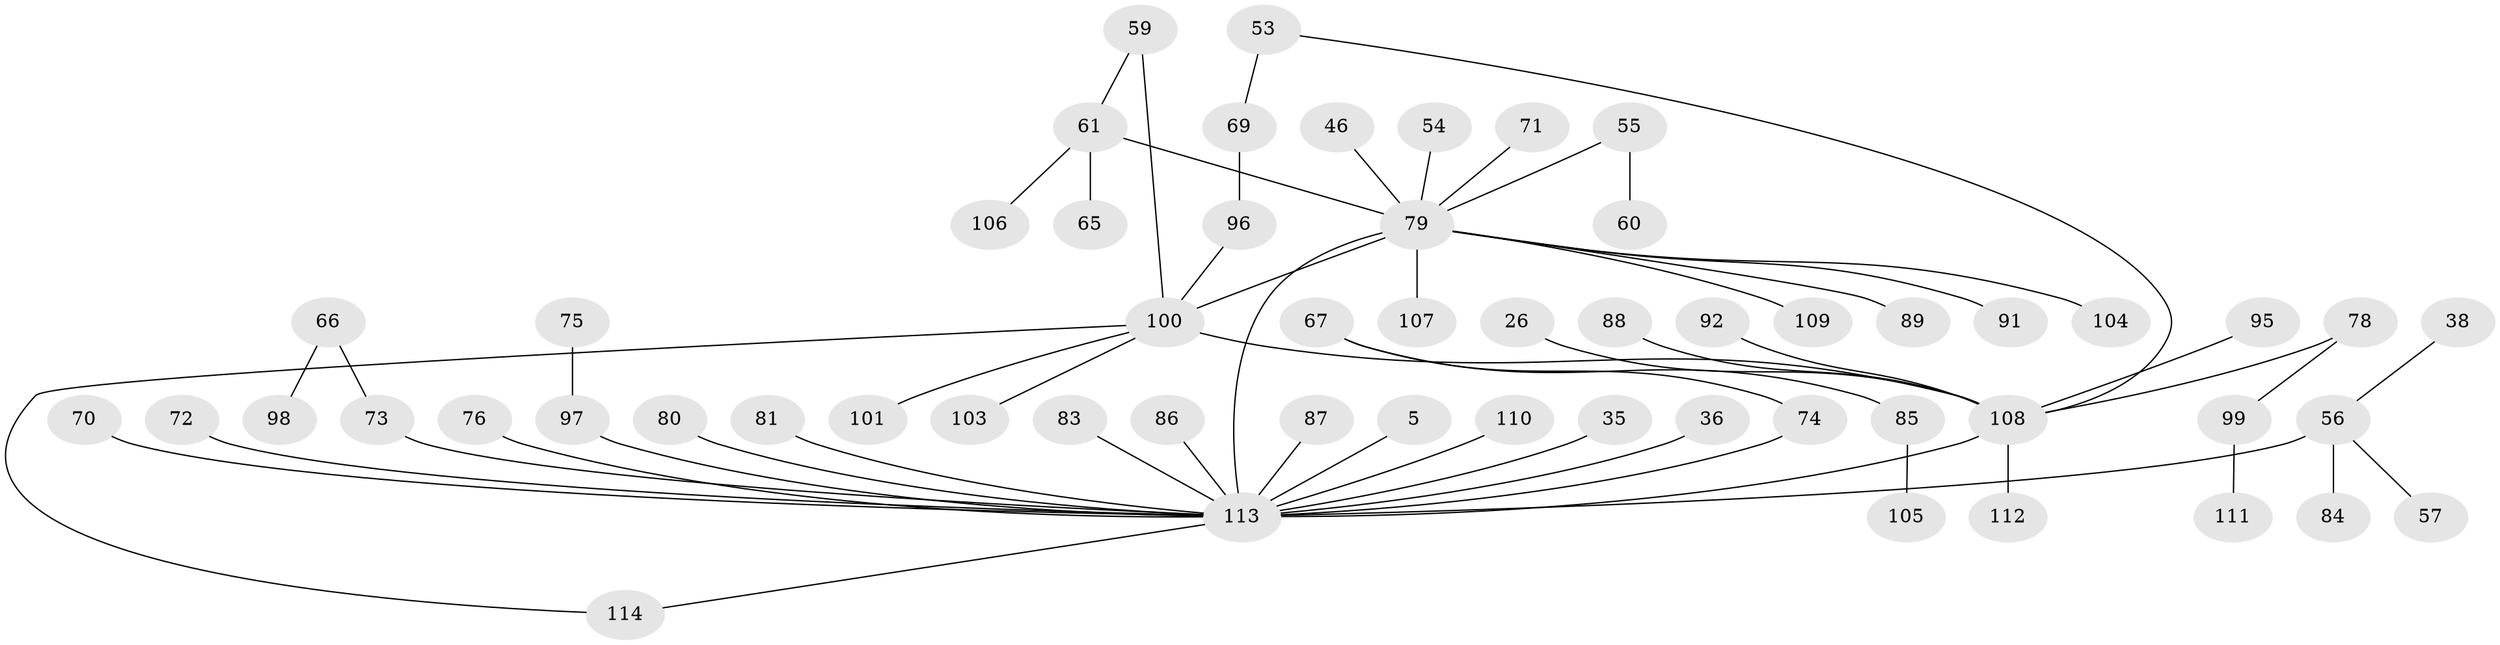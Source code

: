 // original degree distribution, {4: 0.07894736842105263, 7: 0.008771929824561403, 6: 0.043859649122807015, 1: 0.39473684210526316, 2: 0.3333333333333333, 3: 0.12280701754385964, 5: 0.017543859649122806}
// Generated by graph-tools (version 1.1) at 2025/42/03/09/25 04:42:24]
// undirected, 57 vertices, 60 edges
graph export_dot {
graph [start="1"]
  node [color=gray90,style=filled];
  5;
  26;
  35;
  36;
  38;
  46;
  53;
  54;
  55;
  56 [super="+33+34+12"];
  57;
  59;
  60;
  61 [super="+58"];
  65;
  66;
  67;
  69;
  70 [super="+32"];
  71;
  72;
  73 [super="+27"];
  74 [super="+24"];
  75;
  76;
  78 [super="+64+68"];
  79 [super="+63+77"];
  80;
  81;
  83 [super="+42"];
  84;
  85;
  86;
  87;
  88;
  89;
  91;
  92 [super="+51"];
  95 [super="+50"];
  96;
  97 [super="+62"];
  98;
  99;
  100 [super="+25+37+94+93"];
  101;
  103;
  104;
  105;
  106;
  107 [super="+44"];
  108 [super="+40"];
  109;
  110;
  111;
  112;
  113 [super="+8+21"];
  114 [super="+102"];
  5 -- 113;
  26 -- 108;
  35 -- 113;
  36 -- 113;
  38 -- 56;
  46 -- 79;
  53 -- 69;
  53 -- 108;
  54 -- 79;
  55 -- 60;
  55 -- 79;
  56 -- 113 [weight=2];
  56 -- 84;
  56 -- 57;
  59 -- 61;
  59 -- 100;
  61 -- 106;
  61 -- 65;
  61 -- 79 [weight=2];
  66 -- 98;
  66 -- 73;
  67 -- 85;
  67 -- 74;
  69 -- 96;
  70 -- 113;
  71 -- 79;
  72 -- 113;
  73 -- 113;
  74 -- 113;
  75 -- 97;
  76 -- 113;
  78 -- 99;
  78 -- 108;
  79 -- 113 [weight=3];
  79 -- 104;
  79 -- 100;
  79 -- 109;
  79 -- 89;
  79 -- 91;
  79 -- 107;
  80 -- 113;
  81 -- 113;
  83 -- 113;
  85 -- 105;
  86 -- 113;
  87 -- 113;
  88 -- 108;
  92 -- 108;
  95 -- 108;
  96 -- 100;
  97 -- 113;
  99 -- 111;
  100 -- 103;
  100 -- 108 [weight=2];
  100 -- 114;
  100 -- 101;
  108 -- 113 [weight=2];
  108 -- 112;
  110 -- 113;
  113 -- 114;
}
